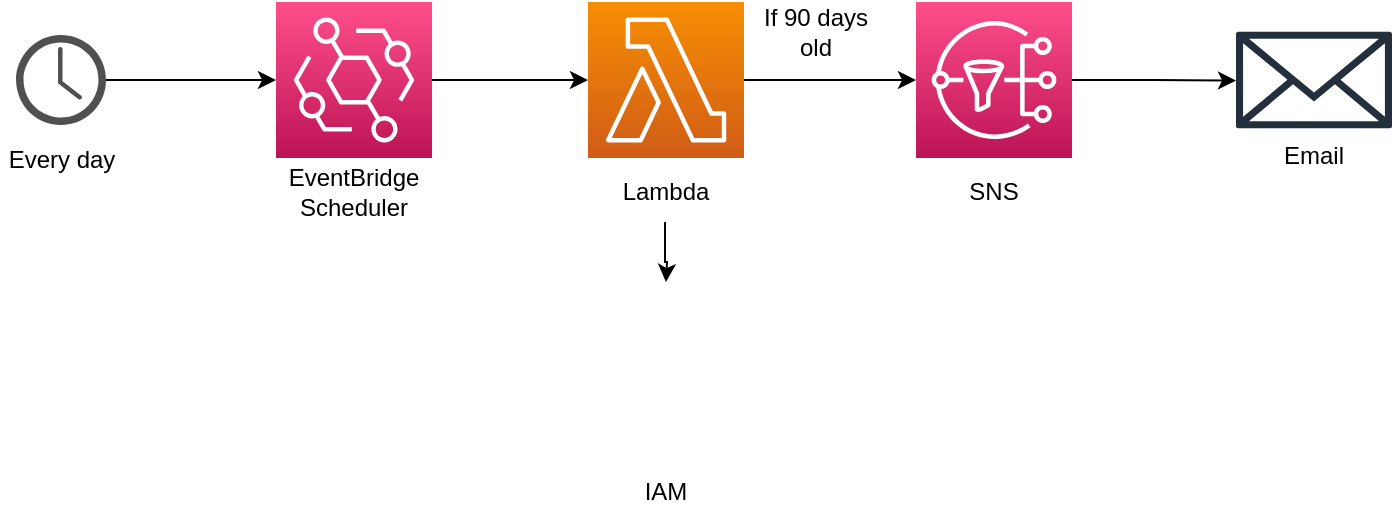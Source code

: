 <mxfile version="21.6.2" type="device">
  <diagram id="kpNiBH_2Vz3UPpKykxli" name="Page-1">
    <mxGraphModel dx="794" dy="476" grid="1" gridSize="10" guides="1" tooltips="1" connect="1" arrows="1" fold="1" page="1" pageScale="1" pageWidth="850" pageHeight="1100" background="#ffffff" math="0" shadow="0">
      <root>
        <mxCell id="0" />
        <mxCell id="1" parent="0" />
        <mxCell id="Bo7mSG9k8HyWCpdiQAb_-2" style="edgeStyle=orthogonalEdgeStyle;rounded=0;orthogonalLoop=1;jettySize=auto;html=1;exitX=1;exitY=0.5;exitDx=0;exitDy=0;exitPerimeter=0;entryX=0;entryY=0.5;entryDx=0;entryDy=0;entryPerimeter=0;" parent="1" source="mTCjsDae9rXyoguR5eFZ-1" target="Bo7mSG9k8HyWCpdiQAb_-1" edge="1">
          <mxGeometry relative="1" as="geometry" />
        </mxCell>
        <mxCell id="mTCjsDae9rXyoguR5eFZ-1" value="" style="sketch=0;points=[[0,0,0],[0.25,0,0],[0.5,0,0],[0.75,0,0],[1,0,0],[0,1,0],[0.25,1,0],[0.5,1,0],[0.75,1,0],[1,1,0],[0,0.25,0],[0,0.5,0],[0,0.75,0],[1,0.25,0],[1,0.5,0],[1,0.75,0]];outlineConnect=0;fontColor=#232F3E;gradientColor=#FF4F8B;gradientDirection=north;fillColor=#BC1356;strokeColor=#ffffff;dashed=0;verticalLabelPosition=bottom;verticalAlign=top;align=center;html=1;fontSize=12;fontStyle=0;aspect=fixed;shape=mxgraph.aws4.resourceIcon;resIcon=mxgraph.aws4.eventbridge;" parent="1" vertex="1">
          <mxGeometry x="160" y="110" width="78" height="78" as="geometry" />
        </mxCell>
        <mxCell id="mTCjsDae9rXyoguR5eFZ-7" value="" style="edgeStyle=orthogonalEdgeStyle;rounded=0;orthogonalLoop=1;jettySize=auto;html=1;" parent="1" source="mTCjsDae9rXyoguR5eFZ-3" edge="1">
          <mxGeometry relative="1" as="geometry">
            <mxPoint x="640" y="149.3" as="targetPoint" />
          </mxGeometry>
        </mxCell>
        <mxCell id="mTCjsDae9rXyoguR5eFZ-3" value="" style="sketch=0;points=[[0,0,0],[0.25,0,0],[0.5,0,0],[0.75,0,0],[1,0,0],[0,1,0],[0.25,1,0],[0.5,1,0],[0.75,1,0],[1,1,0],[0,0.25,0],[0,0.5,0],[0,0.75,0],[1,0.25,0],[1,0.5,0],[1,0.75,0]];outlineConnect=0;fontColor=#232F3E;gradientColor=#FF4F8B;gradientDirection=north;fillColor=#BC1356;strokeColor=#ffffff;dashed=0;verticalLabelPosition=bottom;verticalAlign=top;align=center;html=1;fontSize=12;fontStyle=0;aspect=fixed;shape=mxgraph.aws4.resourceIcon;resIcon=mxgraph.aws4.sns;" parent="1" vertex="1">
          <mxGeometry x="480" y="110" width="78" height="78" as="geometry" />
        </mxCell>
        <mxCell id="mTCjsDae9rXyoguR5eFZ-8" value="" style="sketch=0;outlineConnect=0;fontColor=#232F3E;gradientColor=none;fillColor=#232F3D;strokeColor=none;dashed=0;verticalLabelPosition=bottom;verticalAlign=top;align=center;html=1;fontSize=12;fontStyle=0;aspect=fixed;pointerEvents=1;shape=mxgraph.aws4.email_2;" parent="1" vertex="1">
          <mxGeometry x="640" y="124.5" width="78" height="49" as="geometry" />
        </mxCell>
        <mxCell id="mTCjsDae9rXyoguR5eFZ-11" value="" style="edgeStyle=orthogonalEdgeStyle;rounded=0;orthogonalLoop=1;jettySize=auto;html=1;" parent="1" source="mTCjsDae9rXyoguR5eFZ-9" target="mTCjsDae9rXyoguR5eFZ-1" edge="1">
          <mxGeometry relative="1" as="geometry" />
        </mxCell>
        <mxCell id="mTCjsDae9rXyoguR5eFZ-9" value="" style="sketch=0;pointerEvents=1;shadow=0;dashed=0;html=1;strokeColor=none;fillColor=#505050;labelPosition=center;verticalLabelPosition=bottom;verticalAlign=top;outlineConnect=0;align=center;shape=mxgraph.office.concepts.clock;" parent="1" vertex="1">
          <mxGeometry x="30" y="126.5" width="45" height="45" as="geometry" />
        </mxCell>
        <mxCell id="mTCjsDae9rXyoguR5eFZ-12" value="Every day" style="text;strokeColor=none;align=center;fillColor=none;html=1;verticalAlign=middle;whiteSpace=wrap;rounded=0;" parent="1" vertex="1">
          <mxGeometry x="22.5" y="173.5" width="60" height="30" as="geometry" />
        </mxCell>
        <mxCell id="mTCjsDae9rXyoguR5eFZ-14" value="EventBridge Scheduler" style="text;strokeColor=none;align=center;fillColor=none;html=1;verticalAlign=middle;whiteSpace=wrap;rounded=0;" parent="1" vertex="1">
          <mxGeometry x="169" y="190" width="60" height="30" as="geometry" />
        </mxCell>
        <mxCell id="mTCjsDae9rXyoguR5eFZ-20" value="" style="edgeStyle=orthogonalEdgeStyle;rounded=0;orthogonalLoop=1;jettySize=auto;html=1;" parent="1" source="mTCjsDae9rXyoguR5eFZ-15" edge="1">
          <mxGeometry relative="1" as="geometry">
            <mxPoint x="355" y="250" as="targetPoint" />
          </mxGeometry>
        </mxCell>
        <mxCell id="mTCjsDae9rXyoguR5eFZ-15" value="Lambda" style="text;strokeColor=none;align=center;fillColor=none;html=1;verticalAlign=middle;whiteSpace=wrap;rounded=0;" parent="1" vertex="1">
          <mxGeometry x="324.5" y="190" width="60" height="30" as="geometry" />
        </mxCell>
        <mxCell id="mTCjsDae9rXyoguR5eFZ-16" value="SNS" style="text;strokeColor=none;align=center;fillColor=none;html=1;verticalAlign=middle;whiteSpace=wrap;rounded=0;" parent="1" vertex="1">
          <mxGeometry x="489" y="190" width="60" height="30" as="geometry" />
        </mxCell>
        <mxCell id="mTCjsDae9rXyoguR5eFZ-17" value="Email" style="text;strokeColor=none;align=center;fillColor=none;html=1;verticalAlign=middle;whiteSpace=wrap;rounded=0;" parent="1" vertex="1">
          <mxGeometry x="649" y="171.5" width="60" height="30" as="geometry" />
        </mxCell>
        <mxCell id="mTCjsDae9rXyoguR5eFZ-18" value="If 90 days old" style="text;strokeColor=none;align=center;fillColor=none;html=1;verticalAlign=middle;whiteSpace=wrap;rounded=0;" parent="1" vertex="1">
          <mxGeometry x="400" y="110" width="60" height="30" as="geometry" />
        </mxCell>
        <mxCell id="mTCjsDae9rXyoguR5eFZ-21" value="IAM" style="text;strokeColor=none;align=center;fillColor=none;html=1;verticalAlign=middle;whiteSpace=wrap;rounded=0;" parent="1" vertex="1">
          <mxGeometry x="325" y="340" width="60" height="30" as="geometry" />
        </mxCell>
        <mxCell id="Bo7mSG9k8HyWCpdiQAb_-4" style="edgeStyle=orthogonalEdgeStyle;rounded=0;orthogonalLoop=1;jettySize=auto;html=1;exitX=1;exitY=0.5;exitDx=0;exitDy=0;exitPerimeter=0;entryX=0;entryY=0.5;entryDx=0;entryDy=0;entryPerimeter=0;" parent="1" source="Bo7mSG9k8HyWCpdiQAb_-1" target="mTCjsDae9rXyoguR5eFZ-3" edge="1">
          <mxGeometry relative="1" as="geometry" />
        </mxCell>
        <mxCell id="Bo7mSG9k8HyWCpdiQAb_-1" value="" style="sketch=0;points=[[0,0,0],[0.25,0,0],[0.5,0,0],[0.75,0,0],[1,0,0],[0,1,0],[0.25,1,0],[0.5,1,0],[0.75,1,0],[1,1,0],[0,0.25,0],[0,0.5,0],[0,0.75,0],[1,0.25,0],[1,0.5,0],[1,0.75,0]];outlineConnect=0;fontColor=#232F3E;gradientColor=#F78E04;gradientDirection=north;fillColor=#D05C17;strokeColor=#ffffff;dashed=0;verticalLabelPosition=bottom;verticalAlign=top;align=center;html=1;fontSize=12;fontStyle=0;aspect=fixed;shape=mxgraph.aws4.resourceIcon;resIcon=mxgraph.aws4.lambda;" parent="1" vertex="1">
          <mxGeometry x="316" y="110" width="78" height="78" as="geometry" />
        </mxCell>
      </root>
    </mxGraphModel>
  </diagram>
</mxfile>
